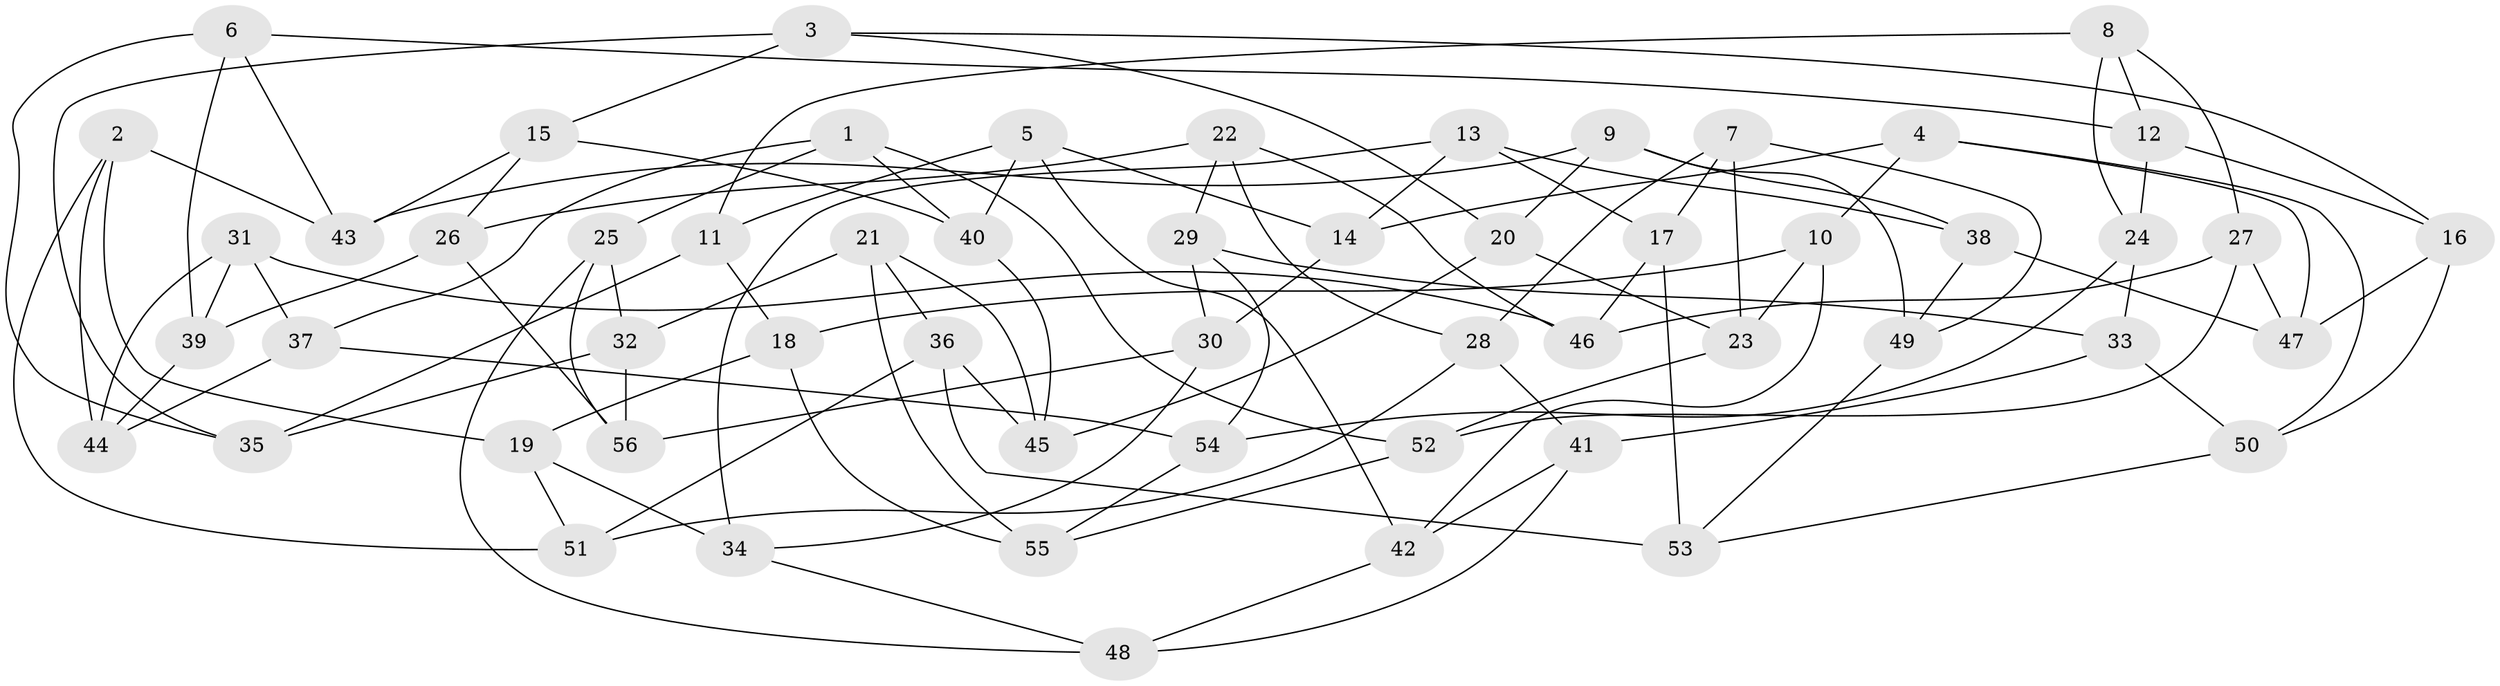 // coarse degree distribution, {4: 0.7647058823529411, 6: 0.029411764705882353, 10: 0.058823529411764705, 9: 0.058823529411764705, 3: 0.058823529411764705, 8: 0.029411764705882353}
// Generated by graph-tools (version 1.1) at 2025/53/03/04/25 22:53:38]
// undirected, 56 vertices, 112 edges
graph export_dot {
  node [color=gray90,style=filled];
  1;
  2;
  3;
  4;
  5;
  6;
  7;
  8;
  9;
  10;
  11;
  12;
  13;
  14;
  15;
  16;
  17;
  18;
  19;
  20;
  21;
  22;
  23;
  24;
  25;
  26;
  27;
  28;
  29;
  30;
  31;
  32;
  33;
  34;
  35;
  36;
  37;
  38;
  39;
  40;
  41;
  42;
  43;
  44;
  45;
  46;
  47;
  48;
  49;
  50;
  51;
  52;
  53;
  54;
  55;
  56;
  1 -- 37;
  1 -- 52;
  1 -- 40;
  1 -- 25;
  2 -- 43;
  2 -- 51;
  2 -- 19;
  2 -- 44;
  3 -- 16;
  3 -- 15;
  3 -- 20;
  3 -- 35;
  4 -- 10;
  4 -- 14;
  4 -- 47;
  4 -- 50;
  5 -- 40;
  5 -- 11;
  5 -- 42;
  5 -- 14;
  6 -- 35;
  6 -- 12;
  6 -- 43;
  6 -- 39;
  7 -- 17;
  7 -- 49;
  7 -- 23;
  7 -- 28;
  8 -- 11;
  8 -- 12;
  8 -- 24;
  8 -- 27;
  9 -- 49;
  9 -- 20;
  9 -- 43;
  9 -- 38;
  10 -- 18;
  10 -- 23;
  10 -- 42;
  11 -- 35;
  11 -- 18;
  12 -- 16;
  12 -- 24;
  13 -- 14;
  13 -- 17;
  13 -- 34;
  13 -- 38;
  14 -- 30;
  15 -- 26;
  15 -- 40;
  15 -- 43;
  16 -- 47;
  16 -- 50;
  17 -- 53;
  17 -- 46;
  18 -- 55;
  18 -- 19;
  19 -- 34;
  19 -- 51;
  20 -- 23;
  20 -- 45;
  21 -- 55;
  21 -- 45;
  21 -- 36;
  21 -- 32;
  22 -- 26;
  22 -- 29;
  22 -- 28;
  22 -- 46;
  23 -- 52;
  24 -- 54;
  24 -- 33;
  25 -- 32;
  25 -- 56;
  25 -- 48;
  26 -- 56;
  26 -- 39;
  27 -- 46;
  27 -- 52;
  27 -- 47;
  28 -- 51;
  28 -- 41;
  29 -- 54;
  29 -- 33;
  29 -- 30;
  30 -- 56;
  30 -- 34;
  31 -- 37;
  31 -- 46;
  31 -- 39;
  31 -- 44;
  32 -- 56;
  32 -- 35;
  33 -- 41;
  33 -- 50;
  34 -- 48;
  36 -- 51;
  36 -- 53;
  36 -- 45;
  37 -- 44;
  37 -- 54;
  38 -- 49;
  38 -- 47;
  39 -- 44;
  40 -- 45;
  41 -- 48;
  41 -- 42;
  42 -- 48;
  49 -- 53;
  50 -- 53;
  52 -- 55;
  54 -- 55;
}
